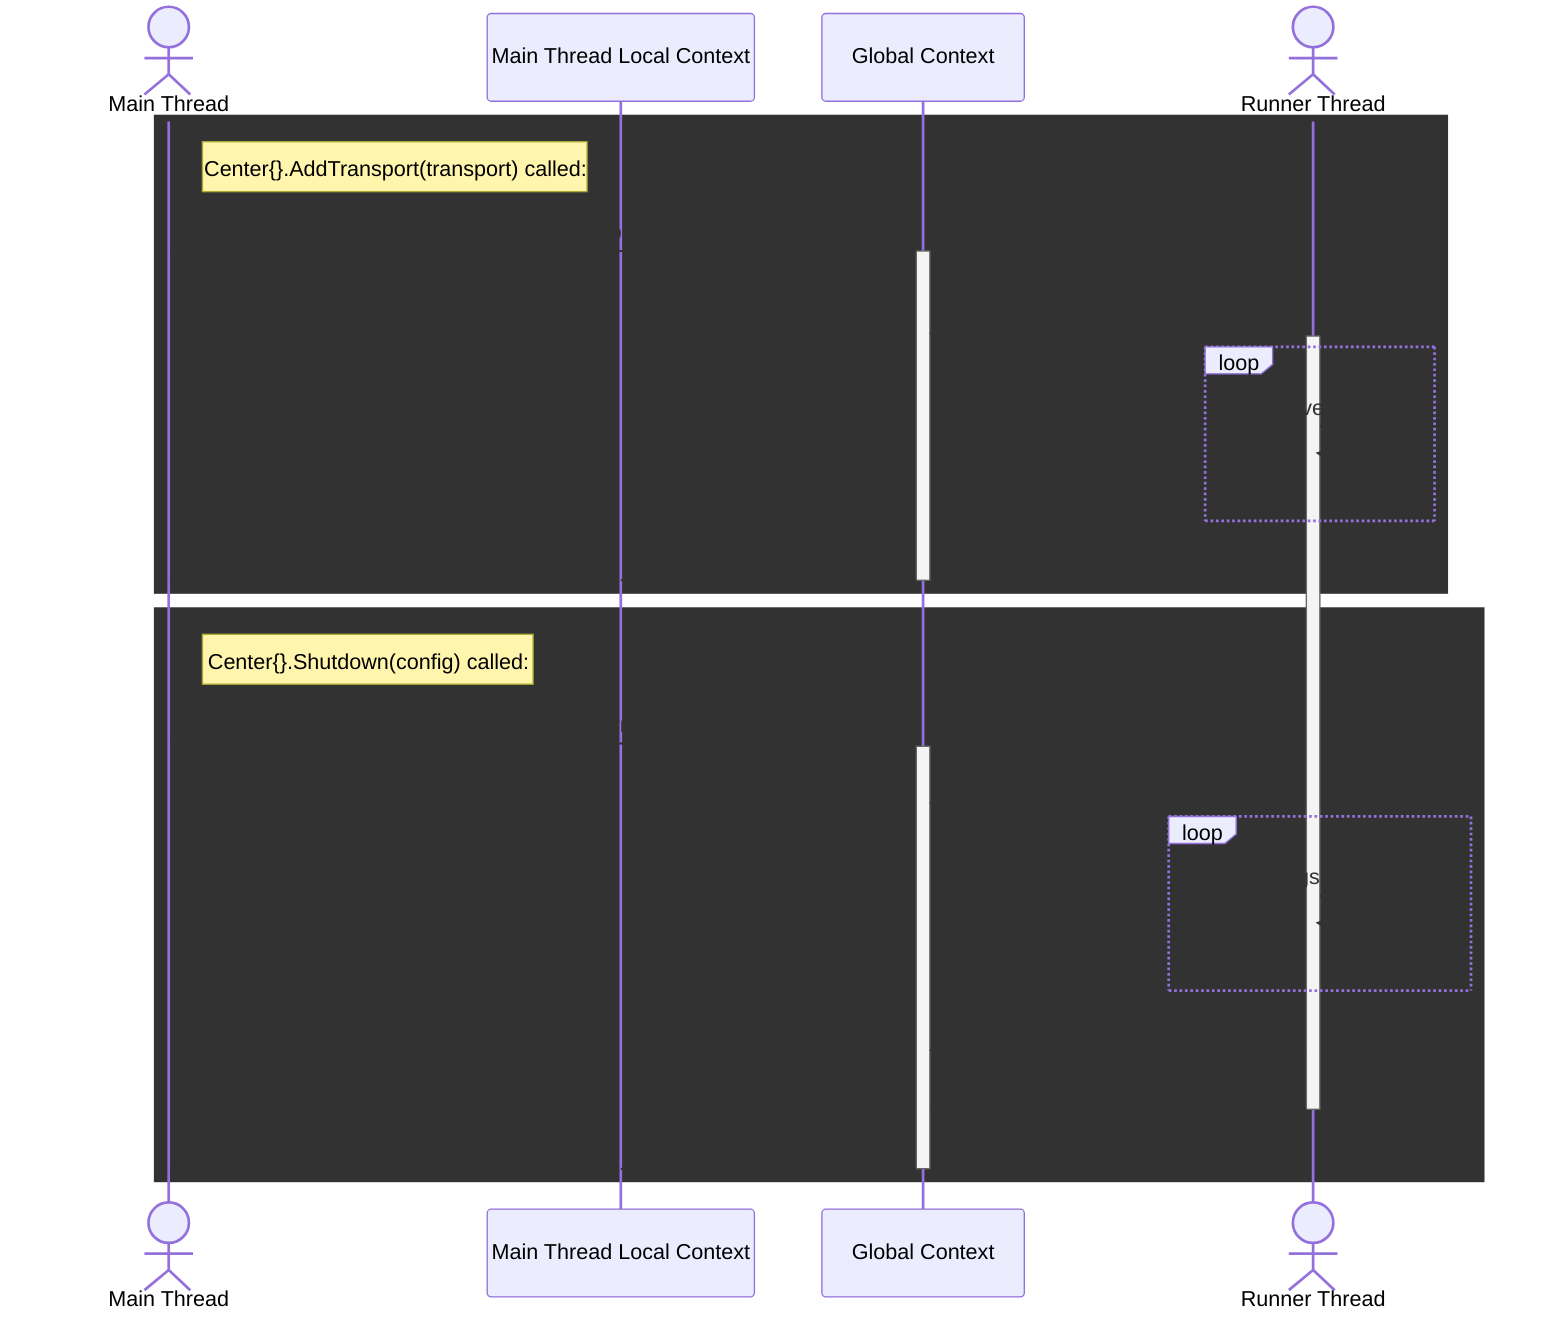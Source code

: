 sequenceDiagram

actor mt as Main Thread
participant mlocal as Main Thread Local Context
participant global as Global Context
actor rt as Runner Thread

rect rgb(50, 50, 50)
    note right of mt: Center{}.AddTransport(transport) called:
    mt->>+global: GlobalContext().AddTransport(transport)
    global->>+rt: When Global Context is <br/> created, Runner Thread is created.
    loop
        rt-->>rt: Handle event and log.
    end
    global-->>-mt: return
end

rect rgb(50, 50, 50)
    note right of mt: Center{}.Shutdown(config) called:
    mt->>+global: GlobalContext().Shutdown(config)
    global->>rt: Send shutdown event.
    loop
        rt->>rt: Handle the logs for the timeout.
    end
    global->>rt: join()
    rt-->>-global: exit
    global-->>-mt: return
end